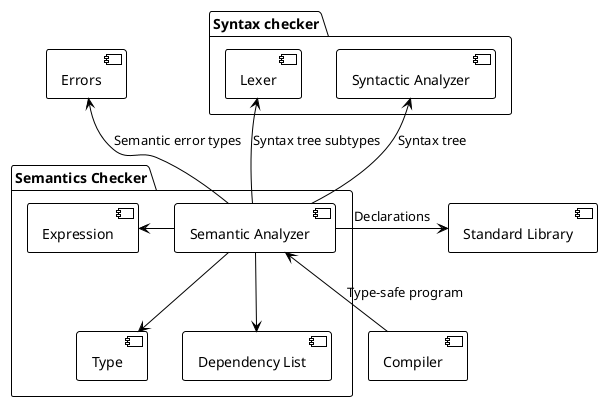 @startuml
!theme plain
package "Syntax checker" {
    [Lexer]
    [Syntactic Analyzer]
}
package "Semantics Checker" {
    [Semantic Analyzer]
    [Expression]
    [Type]
    [Dependency List]
    [Semantic Analyzer] -l-> [Expression]
    [Semantic Analyzer] -d-> [Type]
    [Semantic Analyzer] -d-> [Dependency List]
}
[Syntactic Analyzer] <-d- [Semantic Analyzer] : Syntax tree
[Lexer] <-d- [Semantic Analyzer] : Syntax tree subtypes
[Errors] <-d- [Semantic Analyzer] : Semantic error types
[Semantic Analyzer] -r-> [Standard Library] : Declarations
[Compiler] -u-> [Semantic Analyzer] : Type-safe program
@enduml

